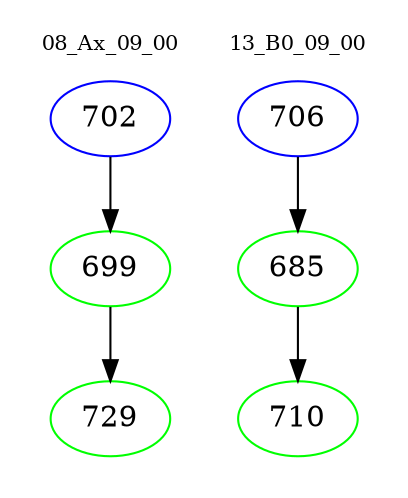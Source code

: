 digraph{
subgraph cluster_0 {
color = white
label = "08_Ax_09_00";
fontsize=10;
T0_702 [label="702", color="blue"]
T0_702 -> T0_699 [color="black"]
T0_699 [label="699", color="green"]
T0_699 -> T0_729 [color="black"]
T0_729 [label="729", color="green"]
}
subgraph cluster_1 {
color = white
label = "13_B0_09_00";
fontsize=10;
T1_706 [label="706", color="blue"]
T1_706 -> T1_685 [color="black"]
T1_685 [label="685", color="green"]
T1_685 -> T1_710 [color="black"]
T1_710 [label="710", color="green"]
}
}
